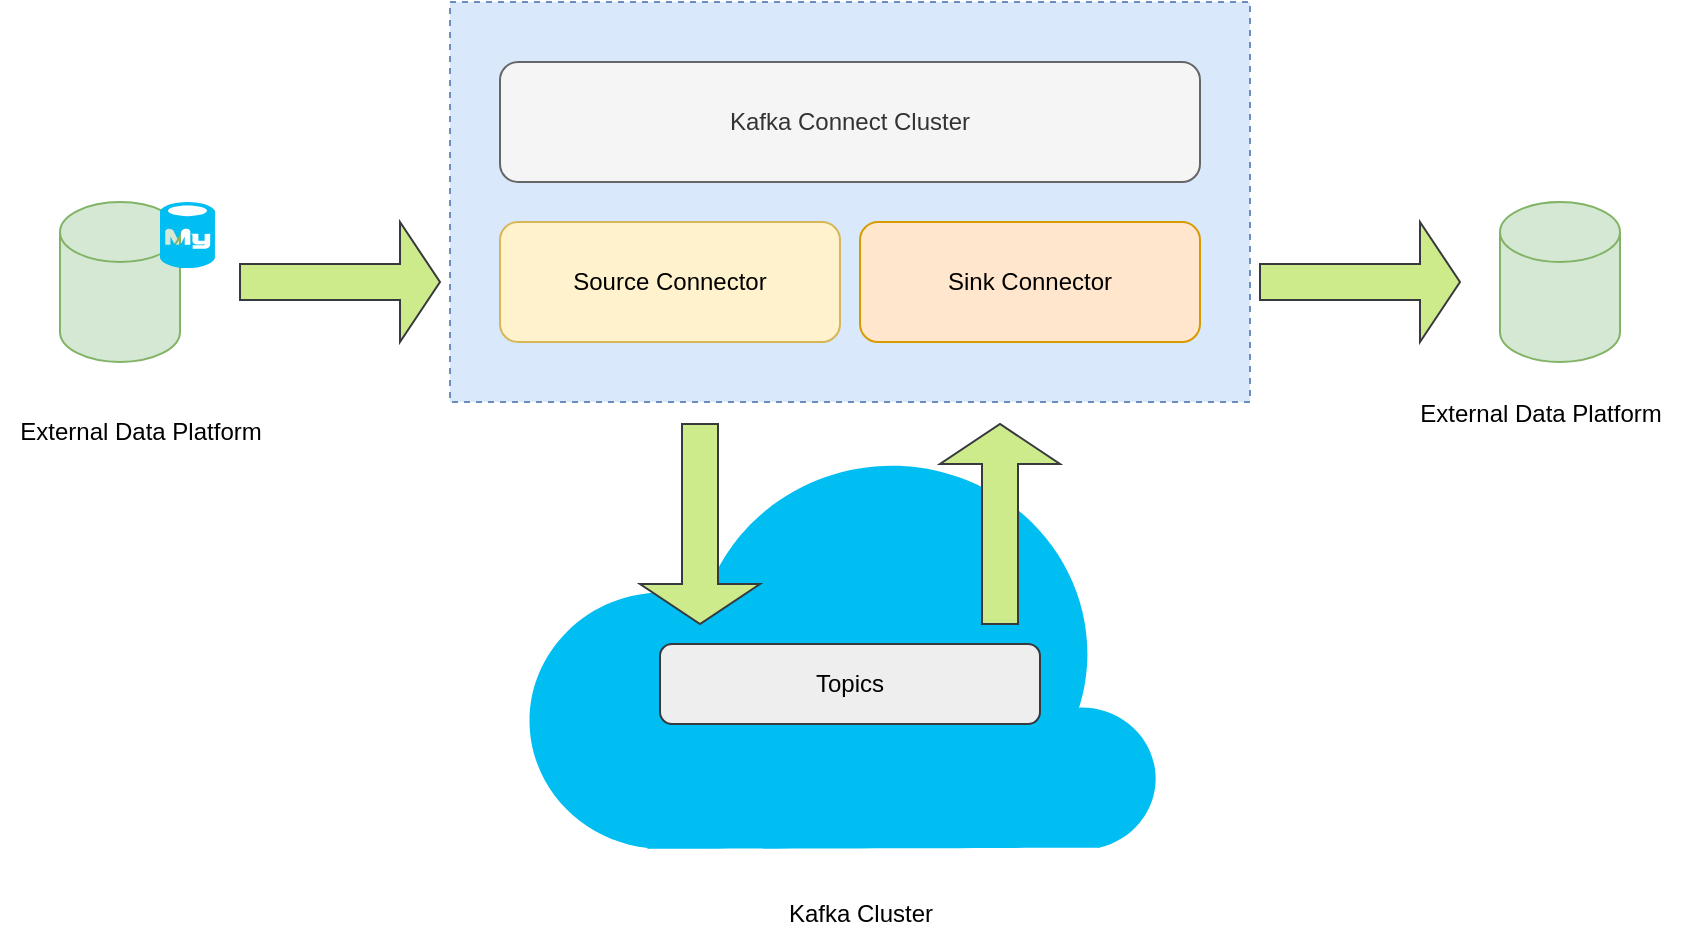 <mxfile version="24.6.4" type="github">
  <diagram name="Page-1" id="EP4QQ97qRVcQPSVcsZwG">
    <mxGraphModel dx="2266" dy="862" grid="1" gridSize="10" guides="1" tooltips="1" connect="1" arrows="1" fold="1" page="1" pageScale="1" pageWidth="850" pageHeight="1100" math="0" shadow="0">
      <root>
        <mxCell id="0" />
        <mxCell id="1" parent="0" />
        <mxCell id="vElNvXLOMFflJyX5Zzp4-1" value="" style="rounded=0;whiteSpace=wrap;html=1;dashed=1;strokeColor=#6c8ebf;fillColor=#dae8fc;" vertex="1" parent="1">
          <mxGeometry x="225" y="179" width="400" height="200" as="geometry" />
        </mxCell>
        <mxCell id="QRoZpUSQXtjQfJ5ine1u-7" value="" style="verticalLabelPosition=bottom;html=1;verticalAlign=top;align=center;strokeColor=none;fillColor=#00BEF2;shape=mxgraph.azure.cloud;" parent="1" vertex="1">
          <mxGeometry x="260" y="400" width="320" height="202.5" as="geometry" />
        </mxCell>
        <mxCell id="QRoZpUSQXtjQfJ5ine1u-1" value="" style="shape=cylinder3;whiteSpace=wrap;html=1;boundedLbl=1;backgroundOutline=1;size=15;fillColor=#d5e8d4;strokeColor=#82b366;" parent="1" vertex="1">
          <mxGeometry x="30" y="279" width="60" height="80" as="geometry" />
        </mxCell>
        <mxCell id="QRoZpUSQXtjQfJ5ine1u-2" value="" style="shape=cylinder3;whiteSpace=wrap;html=1;boundedLbl=1;backgroundOutline=1;size=15;fillColor=#d5e8d4;strokeColor=#82b366;" parent="1" vertex="1">
          <mxGeometry x="750" y="279" width="60" height="80" as="geometry" />
        </mxCell>
        <mxCell id="QRoZpUSQXtjQfJ5ine1u-3" value="Kafka Connect Cluster" style="rounded=1;whiteSpace=wrap;html=1;fillColor=#f5f5f5;fontColor=#333333;strokeColor=#666666;" parent="1" vertex="1">
          <mxGeometry x="250" y="209" width="350" height="60" as="geometry" />
        </mxCell>
        <mxCell id="QRoZpUSQXtjQfJ5ine1u-4" value="Source Connector" style="rounded=1;whiteSpace=wrap;html=1;fillColor=#fff2cc;strokeColor=#d6b656;" parent="1" vertex="1">
          <mxGeometry x="250" y="289" width="170" height="60" as="geometry" />
        </mxCell>
        <mxCell id="QRoZpUSQXtjQfJ5ine1u-5" value="Sink Connector" style="rounded=1;whiteSpace=wrap;html=1;fillColor=#ffe6cc;strokeColor=#d79b00;" parent="1" vertex="1">
          <mxGeometry x="430" y="289" width="170" height="60" as="geometry" />
        </mxCell>
        <mxCell id="QRoZpUSQXtjQfJ5ine1u-6" value="Topics" style="rounded=1;whiteSpace=wrap;html=1;fillColor=#eeeeee;strokeColor=#36393d;" parent="1" vertex="1">
          <mxGeometry x="330" y="500" width="190" height="40" as="geometry" />
        </mxCell>
        <mxCell id="QRoZpUSQXtjQfJ5ine1u-11" value="" style="shape=singleArrow;direction=south;whiteSpace=wrap;html=1;fillColor=#cdeb8b;strokeColor=#36393d;" parent="1" vertex="1">
          <mxGeometry x="320" y="390" width="60" height="100" as="geometry" />
        </mxCell>
        <mxCell id="QRoZpUSQXtjQfJ5ine1u-12" value="" style="shape=singleArrow;direction=north;whiteSpace=wrap;html=1;fillColor=#cdeb8b;strokeColor=#36393d;" parent="1" vertex="1">
          <mxGeometry x="470" y="390" width="60" height="100" as="geometry" />
        </mxCell>
        <mxCell id="QRoZpUSQXtjQfJ5ine1u-13" value="" style="shape=singleArrow;whiteSpace=wrap;html=1;fillColor=#cdeb8b;strokeColor=#36393d;" parent="1" vertex="1">
          <mxGeometry x="120" y="289" width="100" height="60" as="geometry" />
        </mxCell>
        <mxCell id="QRoZpUSQXtjQfJ5ine1u-14" value="" style="shape=singleArrow;whiteSpace=wrap;html=1;fillColor=#cdeb8b;strokeColor=#36393d;" parent="1" vertex="1">
          <mxGeometry x="630" y="289" width="100" height="60" as="geometry" />
        </mxCell>
        <mxCell id="QRoZpUSQXtjQfJ5ine1u-16" value="" style="shape=image;html=1;verticalAlign=top;verticalLabelPosition=bottom;labelBackgroundColor=#ffffff;imageAspect=0;aspect=fixed;image=https://cdn1.iconfinder.com/data/icons/flat-christmas-icons-1/75/_snowflake-128.png" parent="1" vertex="1">
          <mxGeometry x="790" y="279" width="38" height="38" as="geometry" />
        </mxCell>
        <mxCell id="QRoZpUSQXtjQfJ5ine1u-17" value="" style="verticalLabelPosition=bottom;html=1;verticalAlign=top;align=center;strokeColor=none;fillColor=#00BEF2;shape=mxgraph.azure.mysql_database;" parent="1" vertex="1">
          <mxGeometry x="80" y="279" width="27.5" height="33" as="geometry" />
        </mxCell>
        <mxCell id="QRoZpUSQXtjQfJ5ine1u-18" value="External Data Platform" style="text;html=1;align=center;verticalAlign=middle;resizable=0;points=[];autosize=1;strokeColor=none;fillColor=none;" parent="1" vertex="1">
          <mxGeometry y="379" width="140" height="30" as="geometry" />
        </mxCell>
        <mxCell id="QRoZpUSQXtjQfJ5ine1u-19" value="External Data Platform" style="text;html=1;align=center;verticalAlign=middle;resizable=0;points=[];autosize=1;strokeColor=none;fillColor=none;" parent="1" vertex="1">
          <mxGeometry x="700" y="370" width="140" height="30" as="geometry" />
        </mxCell>
        <mxCell id="QRoZpUSQXtjQfJ5ine1u-20" value="Kafka Cluster" style="text;html=1;align=center;verticalAlign=middle;resizable=0;points=[];autosize=1;strokeColor=none;fillColor=none;" parent="1" vertex="1">
          <mxGeometry x="380" y="620" width="100" height="30" as="geometry" />
        </mxCell>
      </root>
    </mxGraphModel>
  </diagram>
</mxfile>
